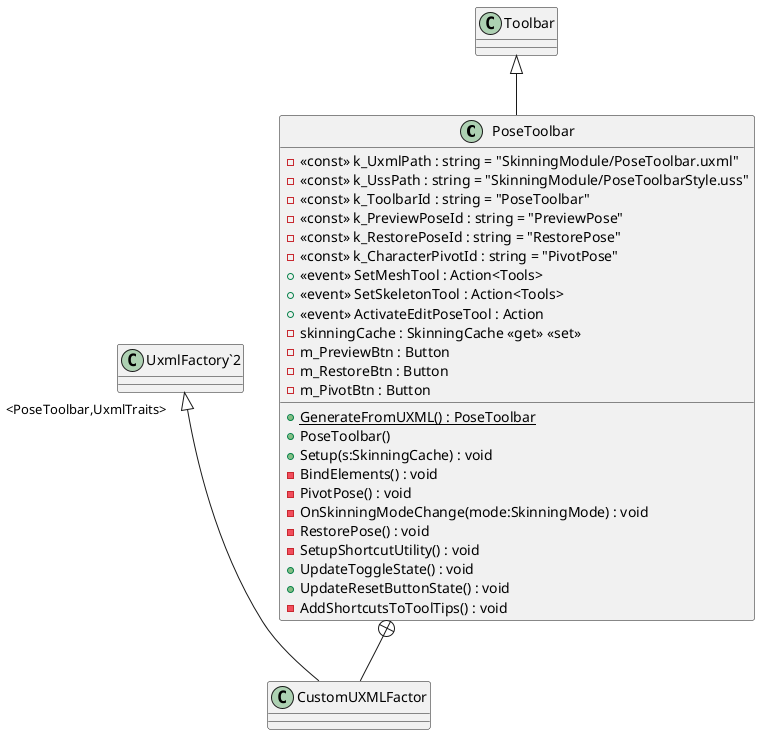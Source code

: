 @startuml
class PoseToolbar {
    - <<const>> k_UxmlPath : string = "SkinningModule/PoseToolbar.uxml"
    - <<const>> k_UssPath : string = "SkinningModule/PoseToolbarStyle.uss"
    - <<const>> k_ToolbarId : string = "PoseToolbar"
    - <<const>> k_PreviewPoseId : string = "PreviewPose"
    - <<const>> k_RestorePoseId : string = "RestorePose"
    - <<const>> k_CharacterPivotId : string = "PivotPose"
    +  <<event>> SetMeshTool : Action<Tools> 
    +  <<event>> SetSkeletonTool : Action<Tools> 
    +  <<event>> ActivateEditPoseTool : Action 
    - skinningCache : SkinningCache <<get>> <<set>>
    - m_PreviewBtn : Button
    - m_RestoreBtn : Button
    - m_PivotBtn : Button
    + {static} GenerateFromUXML() : PoseToolbar
    + PoseToolbar()
    + Setup(s:SkinningCache) : void
    - BindElements() : void
    - PivotPose() : void
    - OnSkinningModeChange(mode:SkinningMode) : void
    - RestorePose() : void
    - SetupShortcutUtility() : void
    + UpdateToggleState() : void
    + UpdateResetButtonState() : void
    - AddShortcutsToToolTips() : void
}
class CustomUXMLFactor {
}
Toolbar <|-- PoseToolbar
PoseToolbar +-- CustomUXMLFactor
"UxmlFactory`2" "<PoseToolbar,UxmlTraits>" <|-- CustomUXMLFactor
@enduml
